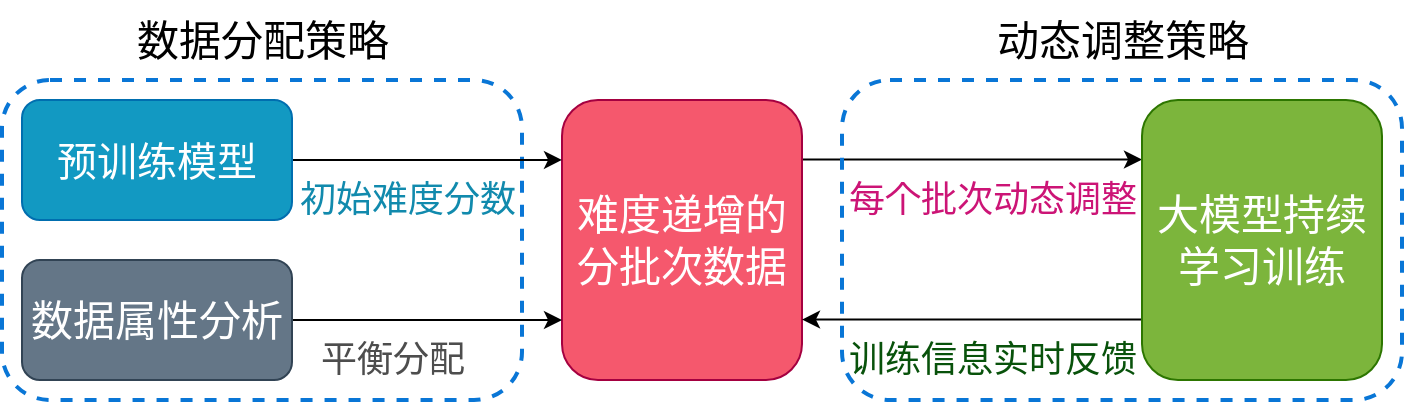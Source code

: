 <mxfile version="21.6.5" type="github">
  <diagram name="第 1 页" id="flG8T0QfkHHSRYx05KaW">
    <mxGraphModel dx="902" dy="658" grid="1" gridSize="10" guides="1" tooltips="1" connect="1" arrows="1" fold="1" page="1" pageScale="1" pageWidth="827" pageHeight="1169" math="0" shadow="0">
      <root>
        <mxCell id="0" />
        <mxCell id="1" parent="0" />
        <mxCell id="ZXl6MCNw-PSTIhQv_DlA-29" value="" style="rounded=1;whiteSpace=wrap;html=1;dashed=1;fillColor=none;strokeColor=#0976D6;strokeWidth=2;" vertex="1" parent="1">
          <mxGeometry x="70" y="570" width="260" height="160" as="geometry" />
        </mxCell>
        <mxCell id="ZXl6MCNw-PSTIhQv_DlA-22" style="edgeStyle=orthogonalEdgeStyle;rounded=0;orthogonalLoop=1;jettySize=auto;html=1;entryX=0;entryY=0.5;entryDx=0;entryDy=0;" edge="1" parent="1">
          <mxGeometry relative="1" as="geometry">
            <mxPoint x="470" y="609.76" as="sourcePoint" />
            <mxPoint x="640" y="609.76" as="targetPoint" />
          </mxGeometry>
        </mxCell>
        <mxCell id="ZXl6MCNw-PSTIhQv_DlA-2" value="&lt;span style=&quot;font-size: 21px;&quot;&gt;难度递增的分批次数据&lt;/span&gt;" style="rounded=1;whiteSpace=wrap;html=1;fillColor=#F5586D;fontColor=#ffffff;strokeColor=#A50040;" vertex="1" parent="1">
          <mxGeometry x="350" y="580" width="120" height="140" as="geometry" />
        </mxCell>
        <mxCell id="ZXl6MCNw-PSTIhQv_DlA-5" value="&lt;font color=&quot;#118aad&quot; style=&quot;font-size: 18px;&quot;&gt;&amp;nbsp; &amp;nbsp;初始难度分数&lt;/font&gt;" style="text;html=1;align=center;verticalAlign=middle;resizable=0;points=[];autosize=1;strokeColor=none;fillColor=none;" vertex="1" parent="1">
          <mxGeometry x="190" y="610" width="150" height="40" as="geometry" />
        </mxCell>
        <mxCell id="ZXl6MCNw-PSTIhQv_DlA-23" style="edgeStyle=orthogonalEdgeStyle;rounded=0;orthogonalLoop=1;jettySize=auto;html=1;entryX=1;entryY=0.5;entryDx=0;entryDy=0;" edge="1" parent="1">
          <mxGeometry relative="1" as="geometry">
            <mxPoint x="640" y="689.76" as="sourcePoint" />
            <mxPoint x="470" y="689.76" as="targetPoint" />
          </mxGeometry>
        </mxCell>
        <mxCell id="ZXl6MCNw-PSTIhQv_DlA-6" value="&lt;font style=&quot;font-size: 21px;&quot;&gt;大模型持续学习训练&lt;/font&gt;" style="rounded=1;whiteSpace=wrap;html=1;fillColor=#7CB53C;fontColor=#ffffff;strokeColor=#2D7600;" vertex="1" parent="1">
          <mxGeometry x="640" y="580" width="120" height="140" as="geometry" />
        </mxCell>
        <mxCell id="ZXl6MCNw-PSTIhQv_DlA-27" style="edgeStyle=orthogonalEdgeStyle;rounded=0;orthogonalLoop=1;jettySize=auto;html=1;entryX=0;entryY=0.786;entryDx=0;entryDy=0;entryPerimeter=0;" edge="1" parent="1" source="ZXl6MCNw-PSTIhQv_DlA-9" target="ZXl6MCNw-PSTIhQv_DlA-2">
          <mxGeometry relative="1" as="geometry" />
        </mxCell>
        <mxCell id="ZXl6MCNw-PSTIhQv_DlA-9" value="&lt;font style=&quot;font-size: 21px;&quot;&gt;数据属性分析&lt;/font&gt;" style="rounded=1;whiteSpace=wrap;html=1;fillColor=#647687;fontColor=#ffffff;strokeColor=#314354;" vertex="1" parent="1">
          <mxGeometry x="80" y="660" width="135" height="60" as="geometry" />
        </mxCell>
        <mxCell id="ZXl6MCNw-PSTIhQv_DlA-16" value="&lt;font color=&quot;#cc1476&quot; style=&quot;font-size: 18px;&quot;&gt;每个批次动态调整&lt;/font&gt;" style="text;html=1;align=center;verticalAlign=middle;resizable=0;points=[];autosize=1;strokeColor=none;fillColor=none;" vertex="1" parent="1">
          <mxGeometry x="480" y="610" width="170" height="40" as="geometry" />
        </mxCell>
        <mxCell id="ZXl6MCNw-PSTIhQv_DlA-18" value="&lt;font color=&quot;#08520b&quot; style=&quot;font-size: 18px;&quot;&gt;训练信息实时反馈&lt;/font&gt;" style="text;html=1;align=center;verticalAlign=middle;resizable=0;points=[];autosize=1;strokeColor=none;fillColor=none;" vertex="1" parent="1">
          <mxGeometry x="480" y="690" width="170" height="40" as="geometry" />
        </mxCell>
        <mxCell id="ZXl6MCNw-PSTIhQv_DlA-26" style="edgeStyle=orthogonalEdgeStyle;rounded=0;orthogonalLoop=1;jettySize=auto;html=1;entryX=0;entryY=0.214;entryDx=0;entryDy=0;entryPerimeter=0;" edge="1" parent="1" source="ZXl6MCNw-PSTIhQv_DlA-19" target="ZXl6MCNw-PSTIhQv_DlA-2">
          <mxGeometry relative="1" as="geometry" />
        </mxCell>
        <mxCell id="ZXl6MCNw-PSTIhQv_DlA-19" value="&lt;font style=&quot;font-size: 20px;&quot;&gt;预训练模型&lt;/font&gt;" style="rounded=1;whiteSpace=wrap;html=1;fillColor=#1299C2;fontColor=#ffffff;strokeColor=#006EAF;" vertex="1" parent="1">
          <mxGeometry x="80" y="580" width="135" height="60" as="geometry" />
        </mxCell>
        <mxCell id="ZXl6MCNw-PSTIhQv_DlA-28" value="&lt;font color=&quot;#4d4d4d&quot; style=&quot;font-size: 18px;&quot;&gt;平衡分配&lt;/font&gt;" style="text;html=1;align=center;verticalAlign=middle;resizable=0;points=[];autosize=1;strokeColor=none;fillColor=none;" vertex="1" parent="1">
          <mxGeometry x="215" y="690" width="100" height="40" as="geometry" />
        </mxCell>
        <mxCell id="ZXl6MCNw-PSTIhQv_DlA-30" value="" style="rounded=1;whiteSpace=wrap;html=1;dashed=1;fillColor=none;strokeColor=#0976D6;strokeWidth=2;" vertex="1" parent="1">
          <mxGeometry x="490" y="570" width="280" height="160" as="geometry" />
        </mxCell>
        <mxCell id="ZXl6MCNw-PSTIhQv_DlA-31" value="&lt;font style=&quot;font-size: 21px;&quot;&gt;数据分配策略&lt;/font&gt;" style="text;html=1;align=center;verticalAlign=middle;resizable=0;points=[];autosize=1;strokeColor=none;fillColor=none;" vertex="1" parent="1">
          <mxGeometry x="125" y="530" width="150" height="40" as="geometry" />
        </mxCell>
        <mxCell id="ZXl6MCNw-PSTIhQv_DlA-32" value="&lt;font style=&quot;font-size: 21px;&quot;&gt;动态调整策略&lt;/font&gt;" style="text;html=1;align=center;verticalAlign=middle;resizable=0;points=[];autosize=1;strokeColor=none;fillColor=none;" vertex="1" parent="1">
          <mxGeometry x="555" y="530" width="150" height="40" as="geometry" />
        </mxCell>
      </root>
    </mxGraphModel>
  </diagram>
</mxfile>

